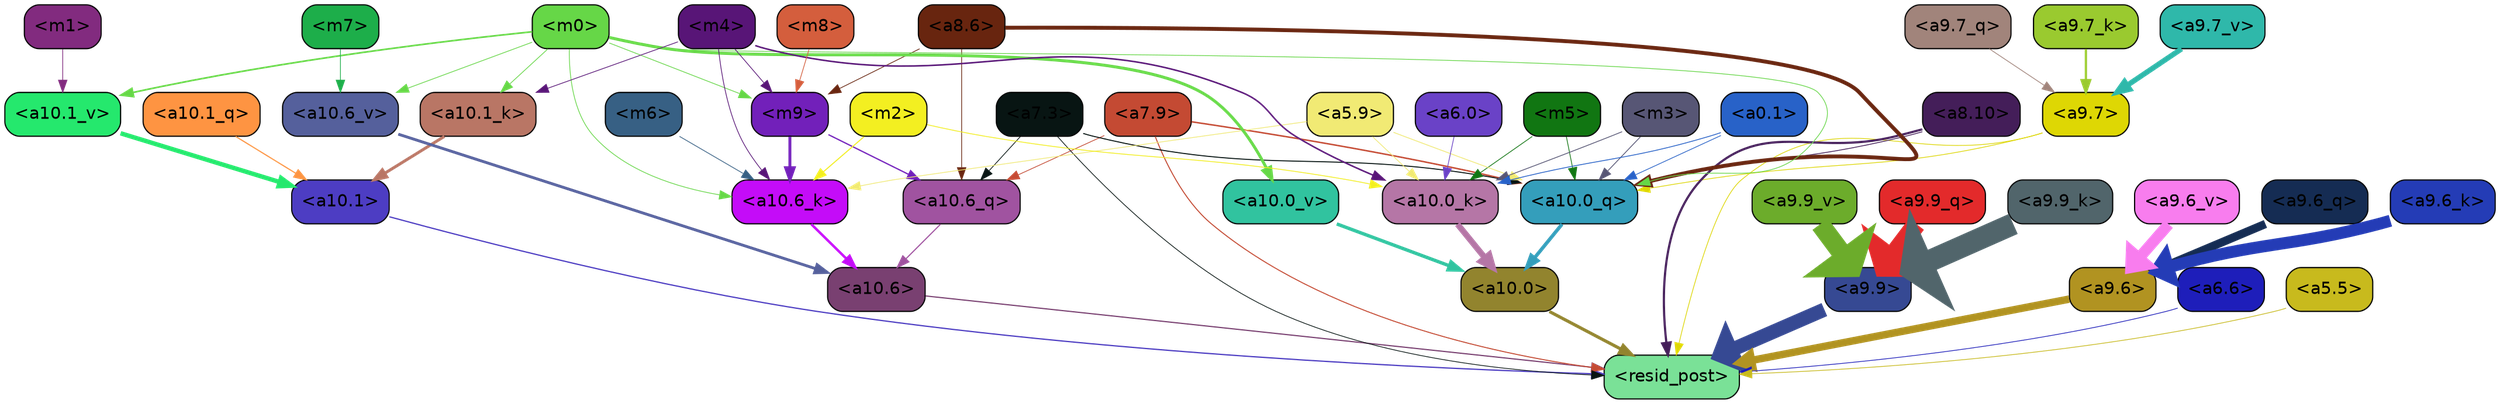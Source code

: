 strict digraph "" {
	graph [bgcolor=transparent,
		layout=dot,
		overlap=false,
		splines=true
	];
	"<a10.6>"	[color=black,
		fillcolor="#794071",
		fontname=Helvetica,
		shape=box,
		style="filled, rounded"];
	"<resid_post>"	[color=black,
		fillcolor="#7ae197",
		fontname=Helvetica,
		shape=box,
		style="filled, rounded"];
	"<a10.6>" -> "<resid_post>"	[color="#794071",
		penwidth=0.9498605728149414];
	"<a10.1>"	[color=black,
		fillcolor="#4d3dc3",
		fontname=Helvetica,
		shape=box,
		style="filled, rounded"];
	"<a10.1>" -> "<resid_post>"	[color="#4d3dc3",
		penwidth=1.0084514617919922];
	"<a10.0>"	[color=black,
		fillcolor="#92842e",
		fontname=Helvetica,
		shape=box,
		style="filled, rounded"];
	"<a10.0>" -> "<resid_post>"	[color="#92842e",
		penwidth=2.5814952850341797];
	"<a9.9>"	[color=black,
		fillcolor="#364993",
		fontname=Helvetica,
		shape=box,
		style="filled, rounded"];
	"<a9.9>" -> "<resid_post>"	[color="#364993",
		penwidth=11.610888481140137];
	"<a9.7>"	[color=black,
		fillcolor="#ded704",
		fontname=Helvetica,
		shape=box,
		style="filled, rounded"];
	"<a9.7>" -> "<resid_post>"	[color="#ded704",
		penwidth=0.6];
	"<a10.0_q>"	[color=black,
		fillcolor="#349ebb",
		fontname=Helvetica,
		shape=box,
		style="filled, rounded"];
	"<a9.7>" -> "<a10.0_q>"	[color="#ded704",
		penwidth=0.6];
	"<a9.6>"	[color=black,
		fillcolor="#b19321",
		fontname=Helvetica,
		shape=box,
		style="filled, rounded"];
	"<a9.6>" -> "<resid_post>"	[color="#b19321",
		penwidth=6.121421813964844];
	"<a8.10>"	[color=black,
		fillcolor="#441e59",
		fontname=Helvetica,
		shape=box,
		style="filled, rounded"];
	"<a8.10>" -> "<resid_post>"	[color="#441e59",
		penwidth=1.7841739654541016];
	"<a8.10>" -> "<a10.0_q>"	[color="#441e59",
		penwidth=0.6612663269042969];
	"<a7.9>"	[color=black,
		fillcolor="#c44a33",
		fontname=Helvetica,
		shape=box,
		style="filled, rounded"];
	"<a7.9>" -> "<resid_post>"	[color="#c44a33",
		penwidth=0.8109169006347656];
	"<a10.6_q>"	[color=black,
		fillcolor="#a053a0",
		fontname=Helvetica,
		shape=box,
		style="filled, rounded"];
	"<a7.9>" -> "<a10.6_q>"	[color="#c44a33",
		penwidth=0.6];
	"<a7.9>" -> "<a10.0_q>"	[color="#c44a33",
		penwidth=1.19378662109375];
	"<a7.3>"	[color=black,
		fillcolor="#081513",
		fontname=Helvetica,
		shape=box,
		style="filled, rounded"];
	"<a7.3>" -> "<resid_post>"	[color="#081513",
		penwidth=0.6];
	"<a7.3>" -> "<a10.6_q>"	[color="#081513",
		penwidth=0.6];
	"<a7.3>" -> "<a10.0_q>"	[color="#081513",
		penwidth=0.8208656311035156];
	"<a6.6>"	[color=black,
		fillcolor="#1e1eba",
		fontname=Helvetica,
		shape=box,
		style="filled, rounded"];
	"<a6.6>" -> "<resid_post>"	[color="#1e1eba",
		penwidth=0.6];
	"<a5.5>"	[color=black,
		fillcolor="#c8ba1d",
		fontname=Helvetica,
		shape=box,
		style="filled, rounded"];
	"<a5.5>" -> "<resid_post>"	[color="#c8ba1d",
		penwidth=0.6];
	"<a10.6_q>" -> "<a10.6>"	[color="#a053a0",
		penwidth=0.9244728088378906];
	"<a10.1_q>"	[color=black,
		fillcolor="#fe9442",
		fontname=Helvetica,
		shape=box,
		style="filled, rounded"];
	"<a10.1_q>" -> "<a10.1>"	[color="#fe9442",
		penwidth=0.9268798828125];
	"<a10.0_q>" -> "<a10.0>"	[color="#349ebb",
		penwidth=2.905670166015625];
	"<a10.6_k>"	[color=black,
		fillcolor="#c40cf8",
		fontname=Helvetica,
		shape=box,
		style="filled, rounded"];
	"<a10.6_k>" -> "<a10.6>"	[color="#c40cf8",
		penwidth=2.0319366455078125];
	"<a10.1_k>"	[color=black,
		fillcolor="#b97665",
		fontname=Helvetica,
		shape=box,
		style="filled, rounded"];
	"<a10.1_k>" -> "<a10.1>"	[color="#b97665",
		penwidth=2.4037628173828125];
	"<a10.0_k>"	[color=black,
		fillcolor="#b576a6",
		fontname=Helvetica,
		shape=box,
		style="filled, rounded"];
	"<a10.0_k>" -> "<a10.0>"	[color="#b576a6",
		penwidth=4.9319305419921875];
	"<a10.6_v>"	[color=black,
		fillcolor="#55609c",
		fontname=Helvetica,
		shape=box,
		style="filled, rounded"];
	"<a10.6_v>" -> "<a10.6>"	[color="#55609c",
		penwidth=2.290935516357422];
	"<a10.1_v>"	[color=black,
		fillcolor="#25e86d",
		fontname=Helvetica,
		shape=box,
		style="filled, rounded"];
	"<a10.1_v>" -> "<a10.1>"	[color="#25e86d",
		penwidth=3.6398468017578125];
	"<a10.0_v>"	[color=black,
		fillcolor="#31c39f",
		fontname=Helvetica,
		shape=box,
		style="filled, rounded"];
	"<a10.0_v>" -> "<a10.0>"	[color="#31c39f",
		penwidth=2.7666168212890625];
	"<m9>"	[color=black,
		fillcolor="#7220ba",
		fontname=Helvetica,
		shape=box,
		style="filled, rounded"];
	"<m9>" -> "<a10.6_q>"	[color="#7220ba",
		penwidth=1.0384025573730469];
	"<m9>" -> "<a10.6_k>"	[color="#7220ba",
		penwidth=2.371124267578125];
	"<a8.6>"	[color=black,
		fillcolor="#68250f",
		fontname=Helvetica,
		shape=box,
		style="filled, rounded"];
	"<a8.6>" -> "<a10.6_q>"	[color="#68250f",
		penwidth=0.6];
	"<a8.6>" -> "<a10.0_q>"	[color="#68250f",
		penwidth=3.1841888427734375];
	"<a8.6>" -> "<m9>"	[color="#68250f",
		penwidth=0.6];
	"<m5>"	[color=black,
		fillcolor="#117612",
		fontname=Helvetica,
		shape=box,
		style="filled, rounded"];
	"<m5>" -> "<a10.0_q>"	[color="#117612",
		penwidth=0.6];
	"<m5>" -> "<a10.0_k>"	[color="#117612",
		penwidth=0.6];
	"<a5.9>"	[color=black,
		fillcolor="#f1ea74",
		fontname=Helvetica,
		shape=box,
		style="filled, rounded"];
	"<a5.9>" -> "<a10.0_q>"	[color="#f1ea74",
		penwidth=0.6463394165039062];
	"<a5.9>" -> "<a10.6_k>"	[color="#f1ea74",
		penwidth=0.6];
	"<a5.9>" -> "<a10.0_k>"	[color="#f1ea74",
		penwidth=0.6];
	"<m3>"	[color=black,
		fillcolor="#575675",
		fontname=Helvetica,
		shape=box,
		style="filled, rounded"];
	"<m3>" -> "<a10.0_q>"	[color="#575675",
		penwidth=0.6597442626953125];
	"<m3>" -> "<a10.0_k>"	[color="#575675",
		penwidth=0.6506614685058594];
	"<m0>"	[color=black,
		fillcolor="#66d747",
		fontname=Helvetica,
		shape=box,
		style="filled, rounded"];
	"<m0>" -> "<a10.0_q>"	[color="#66d747",
		penwidth=0.6];
	"<m0>" -> "<a10.6_k>"	[color="#66d747",
		penwidth=0.6];
	"<m0>" -> "<a10.1_k>"	[color="#66d747",
		penwidth=0.6];
	"<m0>" -> "<a10.6_v>"	[color="#66d747",
		penwidth=0.6];
	"<m0>" -> "<a10.1_v>"	[color="#66d747",
		penwidth=1.3360328674316406];
	"<m0>" -> "<a10.0_v>"	[color="#66d747",
		penwidth=2.4083595275878906];
	"<m0>" -> "<m9>"	[color="#66d747",
		penwidth=0.6];
	"<a0.1>"	[color=black,
		fillcolor="#2862c8",
		fontname=Helvetica,
		shape=box,
		style="filled, rounded"];
	"<a0.1>" -> "<a10.0_q>"	[color="#2862c8",
		penwidth=0.6];
	"<a0.1>" -> "<a10.0_k>"	[color="#2862c8",
		penwidth=0.6768684387207031];
	"<m6>"	[color=black,
		fillcolor="#376084",
		fontname=Helvetica,
		shape=box,
		style="filled, rounded"];
	"<m6>" -> "<a10.6_k>"	[color="#376084",
		penwidth=0.6];
	"<m4>"	[color=black,
		fillcolor="#581577",
		fontname=Helvetica,
		shape=box,
		style="filled, rounded"];
	"<m4>" -> "<a10.6_k>"	[color="#581577",
		penwidth=0.6];
	"<m4>" -> "<a10.1_k>"	[color="#581577",
		penwidth=0.6];
	"<m4>" -> "<a10.0_k>"	[color="#581577",
		penwidth=1.230804443359375];
	"<m4>" -> "<m9>"	[color="#581577",
		penwidth=0.6];
	"<m2>"	[color=black,
		fillcolor="#f3ef21",
		fontname=Helvetica,
		shape=box,
		style="filled, rounded"];
	"<m2>" -> "<a10.6_k>"	[color="#f3ef21",
		penwidth=0.8380241394042969];
	"<m2>" -> "<a10.0_k>"	[color="#f3ef21",
		penwidth=0.6622200012207031];
	"<a6.0>"	[color=black,
		fillcolor="#6a42c7",
		fontname=Helvetica,
		shape=box,
		style="filled, rounded"];
	"<a6.0>" -> "<a10.0_k>"	[color="#6a42c7",
		penwidth=0.6];
	"<m7>"	[color=black,
		fillcolor="#1dae4a",
		fontname=Helvetica,
		shape=box,
		style="filled, rounded"];
	"<m7>" -> "<a10.6_v>"	[color="#1dae4a",
		penwidth=0.6];
	"<m1>"	[color=black,
		fillcolor="#822b7f",
		fontname=Helvetica,
		shape=box,
		style="filled, rounded"];
	"<m1>" -> "<a10.1_v>"	[color="#822b7f",
		penwidth=0.6];
	"<m8>"	[color=black,
		fillcolor="#d45e3d",
		fontname=Helvetica,
		shape=box,
		style="filled, rounded"];
	"<m8>" -> "<m9>"	[color="#d45e3d",
		penwidth=0.6];
	"<a9.9_q>"	[color=black,
		fillcolor="#e32a2b",
		fontname=Helvetica,
		shape=box,
		style="filled, rounded"];
	"<a9.9_q>" -> "<a9.9>"	[color="#e32a2b",
		penwidth=15.310546875];
	"<a9.7_q>"	[color=black,
		fillcolor="#a1847b",
		fontname=Helvetica,
		shape=box,
		style="filled, rounded"];
	"<a9.7_q>" -> "<a9.7>"	[color="#a1847b",
		penwidth=0.6];
	"<a9.6_q>"	[color=black,
		fillcolor="#152c53",
		fontname=Helvetica,
		shape=box,
		style="filled, rounded"];
	"<a9.6_q>" -> "<a9.6>"	[color="#152c53",
		penwidth=6.823722839355469];
	"<a9.9_k>"	[color=black,
		fillcolor="#51656b",
		fontname=Helvetica,
		shape=box,
		style="filled, rounded"];
	"<a9.9_k>" -> "<a9.9>"	[color="#51656b",
		penwidth=17.953022003173828];
	"<a9.7_k>"	[color=black,
		fillcolor="#9aca2f",
		fontname=Helvetica,
		shape=box,
		style="filled, rounded"];
	"<a9.7_k>" -> "<a9.7>"	[color="#9aca2f",
		penwidth=1.85101318359375];
	"<a9.6_k>"	[color=black,
		fillcolor="#243cb6",
		fontname=Helvetica,
		shape=box,
		style="filled, rounded"];
	"<a9.6_k>" -> "<a9.6>"	[color="#243cb6",
		penwidth=9.787818908691406];
	"<a9.9_v>"	[color=black,
		fillcolor="#6cac2b",
		fontname=Helvetica,
		shape=box,
		style="filled, rounded"];
	"<a9.9_v>" -> "<a9.9>"	[color="#6cac2b",
		penwidth=15.728643417358398];
	"<a9.7_v>"	[color=black,
		fillcolor="#2fb8aa",
		fontname=Helvetica,
		shape=box,
		style="filled, rounded"];
	"<a9.7_v>" -> "<a9.7>"	[color="#2fb8aa",
		penwidth=4.305488586425781];
	"<a9.6_v>"	[color=black,
		fillcolor="#f87dee",
		fontname=Helvetica,
		shape=box,
		style="filled, rounded"];
	"<a9.6_v>" -> "<a9.6>"	[color="#f87dee",
		penwidth=9.212547302246094];
}
